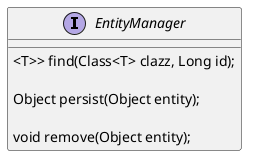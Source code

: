 @startuml

interface EntityManager {

    <T>> find(Class<T> clazz, Long id);

    Object persist(Object entity);

    void remove(Object entity);
}
@enduml
